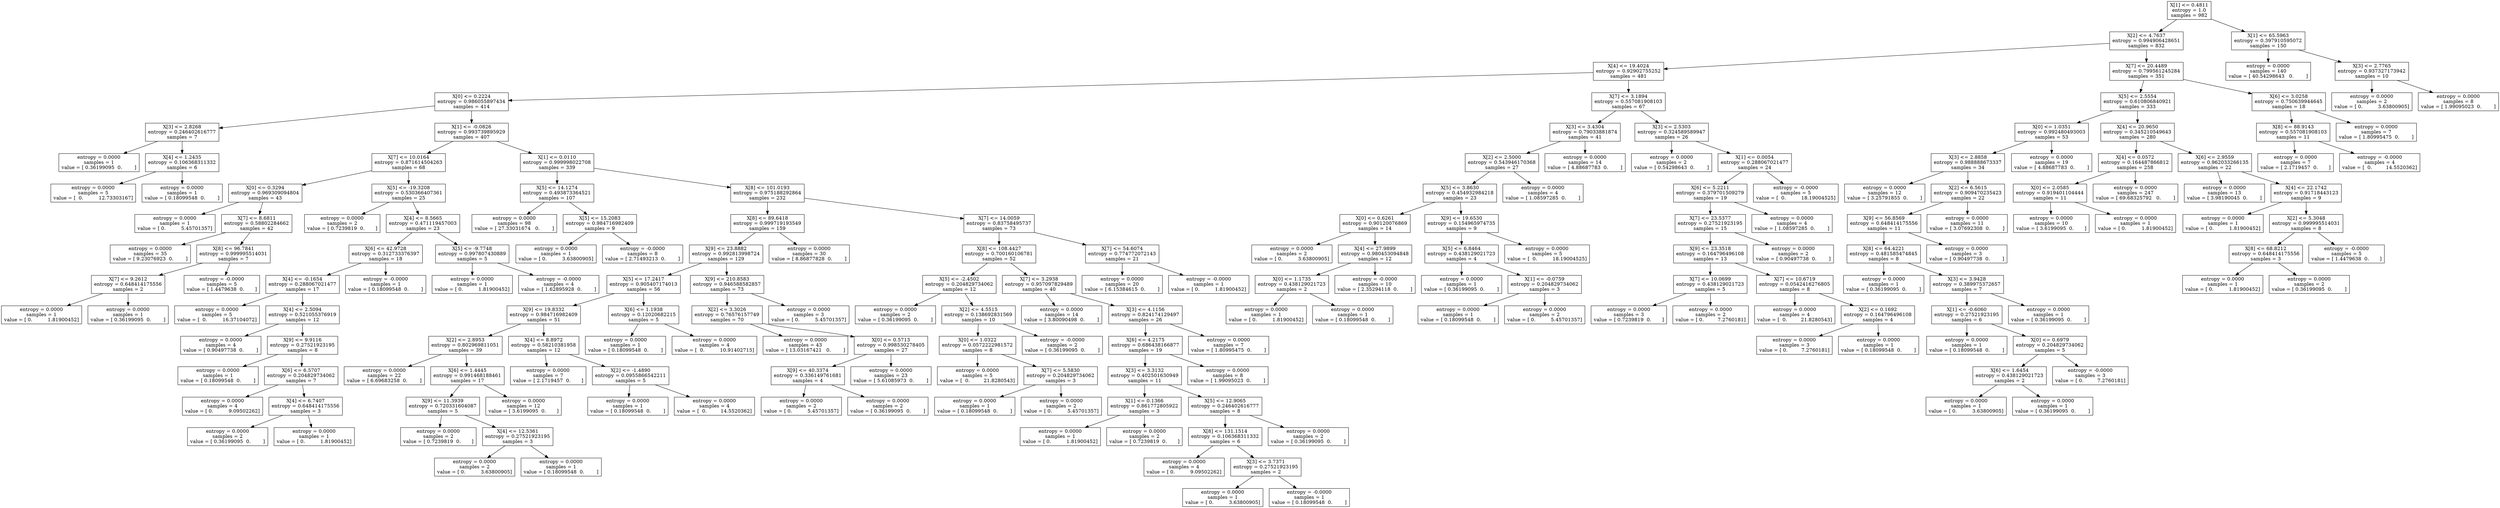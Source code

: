 digraph Tree {
0 [label="X[1] <= 0.4811\nentropy = 1.0\nsamples = 982", shape="box"] ;
1 [label="X[2] <= 4.7637\nentropy = 0.994906428651\nsamples = 832", shape="box"] ;
0 -> 1 ;
2 [label="X[4] <= 19.4024\nentropy = 0.92902755252\nsamples = 481", shape="box"] ;
1 -> 2 ;
3 [label="X[0] <= 0.2224\nentropy = 0.986055897434\nsamples = 414", shape="box"] ;
2 -> 3 ;
4 [label="X[3] <= 2.8268\nentropy = 0.246402616777\nsamples = 7", shape="box"] ;
3 -> 4 ;
5 [label="entropy = 0.0000\nsamples = 1\nvalue = [ 0.36199095  0.        ]", shape="box"] ;
4 -> 5 ;
6 [label="X[4] <= 1.2435\nentropy = 0.106368311332\nsamples = 6", shape="box"] ;
4 -> 6 ;
7 [label="entropy = 0.0000\nsamples = 5\nvalue = [  0.          12.73303167]", shape="box"] ;
6 -> 7 ;
8 [label="entropy = 0.0000\nsamples = 1\nvalue = [ 0.18099548  0.        ]", shape="box"] ;
6 -> 8 ;
9 [label="X[1] <= -0.0826\nentropy = 0.993739895929\nsamples = 407", shape="box"] ;
3 -> 9 ;
10 [label="X[7] <= 10.0164\nentropy = 0.871614504263\nsamples = 68", shape="box"] ;
9 -> 10 ;
11 [label="X[0] <= 0.3294\nentropy = 0.969309094804\nsamples = 43", shape="box"] ;
10 -> 11 ;
12 [label="entropy = 0.0000\nsamples = 1\nvalue = [ 0.          5.45701357]", shape="box"] ;
11 -> 12 ;
13 [label="X[7] <= 8.6811\nentropy = 0.58802284662\nsamples = 42", shape="box"] ;
11 -> 13 ;
14 [label="entropy = 0.0000\nsamples = 35\nvalue = [ 9.23076923  0.        ]", shape="box"] ;
13 -> 14 ;
15 [label="X[8] <= 96.7841\nentropy = 0.999995514031\nsamples = 7", shape="box"] ;
13 -> 15 ;
16 [label="X[7] <= 9.2612\nentropy = 0.648414175556\nsamples = 2", shape="box"] ;
15 -> 16 ;
17 [label="entropy = 0.0000\nsamples = 1\nvalue = [ 0.          1.81900452]", shape="box"] ;
16 -> 17 ;
18 [label="entropy = 0.0000\nsamples = 1\nvalue = [ 0.36199095  0.        ]", shape="box"] ;
16 -> 18 ;
19 [label="entropy = -0.0000\nsamples = 5\nvalue = [ 1.4479638  0.       ]", shape="box"] ;
15 -> 19 ;
20 [label="X[5] <= -19.3208\nentropy = 0.530366407361\nsamples = 25", shape="box"] ;
10 -> 20 ;
21 [label="entropy = 0.0000\nsamples = 2\nvalue = [ 0.7239819  0.       ]", shape="box"] ;
20 -> 21 ;
22 [label="X[4] <= 8.5665\nentropy = 0.471119457003\nsamples = 23", shape="box"] ;
20 -> 22 ;
23 [label="X[6] <= 42.9728\nentropy = 0.312733376397\nsamples = 18", shape="box"] ;
22 -> 23 ;
24 [label="X[4] <= -0.1654\nentropy = 0.288067021477\nsamples = 17", shape="box"] ;
23 -> 24 ;
25 [label="entropy = 0.0000\nsamples = 5\nvalue = [  0.          16.37104072]", shape="box"] ;
24 -> 25 ;
26 [label="X[4] <= 2.5094\nentropy = 0.521055376919\nsamples = 12", shape="box"] ;
24 -> 26 ;
27 [label="entropy = 0.0000\nsamples = 4\nvalue = [ 0.90497738  0.        ]", shape="box"] ;
26 -> 27 ;
28 [label="X[9] <= 9.9116\nentropy = 0.27521923195\nsamples = 8", shape="box"] ;
26 -> 28 ;
29 [label="entropy = 0.0000\nsamples = 1\nvalue = [ 0.18099548  0.        ]", shape="box"] ;
28 -> 29 ;
30 [label="X[6] <= 6.5707\nentropy = 0.204829734062\nsamples = 7", shape="box"] ;
28 -> 30 ;
31 [label="entropy = 0.0000\nsamples = 4\nvalue = [ 0.          9.09502262]", shape="box"] ;
30 -> 31 ;
32 [label="X[4] <= 6.7407\nentropy = 0.648414175556\nsamples = 3", shape="box"] ;
30 -> 32 ;
33 [label="entropy = 0.0000\nsamples = 2\nvalue = [ 0.36199095  0.        ]", shape="box"] ;
32 -> 33 ;
34 [label="entropy = 0.0000\nsamples = 1\nvalue = [ 0.          1.81900452]", shape="box"] ;
32 -> 34 ;
35 [label="entropy = -0.0000\nsamples = 1\nvalue = [ 0.18099548  0.        ]", shape="box"] ;
23 -> 35 ;
36 [label="X[5] <= -9.7748\nentropy = 0.997807430889\nsamples = 5", shape="box"] ;
22 -> 36 ;
37 [label="entropy = 0.0000\nsamples = 1\nvalue = [ 0.          1.81900452]", shape="box"] ;
36 -> 37 ;
38 [label="entropy = -0.0000\nsamples = 4\nvalue = [ 1.62895928  0.        ]", shape="box"] ;
36 -> 38 ;
39 [label="X[1] <= 0.0110\nentropy = 0.999998022708\nsamples = 339", shape="box"] ;
9 -> 39 ;
40 [label="X[5] <= 14.1274\nentropy = 0.493873364521\nsamples = 107", shape="box"] ;
39 -> 40 ;
41 [label="entropy = 0.0000\nsamples = 98\nvalue = [ 27.33031674   0.        ]", shape="box"] ;
40 -> 41 ;
42 [label="X[5] <= 15.2083\nentropy = 0.984716982409\nsamples = 9", shape="box"] ;
40 -> 42 ;
43 [label="entropy = 0.0000\nsamples = 1\nvalue = [ 0.          3.63800905]", shape="box"] ;
42 -> 43 ;
44 [label="entropy = -0.0000\nsamples = 8\nvalue = [ 2.71493213  0.        ]", shape="box"] ;
42 -> 44 ;
45 [label="X[8] <= 101.0193\nentropy = 0.975188292864\nsamples = 232", shape="box"] ;
39 -> 45 ;
46 [label="X[8] <= 89.6418\nentropy = 0.999719193549\nsamples = 159", shape="box"] ;
45 -> 46 ;
47 [label="X[9] <= 23.8882\nentropy = 0.992813998724\nsamples = 129", shape="box"] ;
46 -> 47 ;
48 [label="X[5] <= 17.2417\nentropy = 0.905407174013\nsamples = 56", shape="box"] ;
47 -> 48 ;
49 [label="X[9] <= 19.8332\nentropy = 0.984716982409\nsamples = 51", shape="box"] ;
48 -> 49 ;
50 [label="X[2] <= 2.8953\nentropy = 0.802969811051\nsamples = 39", shape="box"] ;
49 -> 50 ;
51 [label="entropy = 0.0000\nsamples = 22\nvalue = [ 6.69683258  0.        ]", shape="box"] ;
50 -> 51 ;
52 [label="X[6] <= 1.4445\nentropy = 0.991468188461\nsamples = 17", shape="box"] ;
50 -> 52 ;
53 [label="X[9] <= 11.3939\nentropy = 0.720331604087\nsamples = 5", shape="box"] ;
52 -> 53 ;
54 [label="entropy = 0.0000\nsamples = 2\nvalue = [ 0.7239819  0.       ]", shape="box"] ;
53 -> 54 ;
55 [label="X[4] <= 12.5361\nentropy = 0.27521923195\nsamples = 3", shape="box"] ;
53 -> 55 ;
56 [label="entropy = 0.0000\nsamples = 2\nvalue = [ 0.          3.63800905]", shape="box"] ;
55 -> 56 ;
57 [label="entropy = 0.0000\nsamples = 1\nvalue = [ 0.18099548  0.        ]", shape="box"] ;
55 -> 57 ;
58 [label="entropy = 0.0000\nsamples = 12\nvalue = [ 3.6199095  0.       ]", shape="box"] ;
52 -> 58 ;
59 [label="X[4] <= 8.8972\nentropy = 0.58210381958\nsamples = 12", shape="box"] ;
49 -> 59 ;
60 [label="entropy = 0.0000\nsamples = 7\nvalue = [ 2.1719457  0.       ]", shape="box"] ;
59 -> 60 ;
61 [label="X[2] <= -1.4890\nentropy = 0.0955866542211\nsamples = 5", shape="box"] ;
59 -> 61 ;
62 [label="entropy = 0.0000\nsamples = 1\nvalue = [ 0.18099548  0.        ]", shape="box"] ;
61 -> 62 ;
63 [label="entropy = 0.0000\nsamples = 4\nvalue = [  0.         14.5520362]", shape="box"] ;
61 -> 63 ;
64 [label="X[6] <= 1.1938\nentropy = 0.12020682215\nsamples = 5", shape="box"] ;
48 -> 64 ;
65 [label="entropy = 0.0000\nsamples = 1\nvalue = [ 0.18099548  0.        ]", shape="box"] ;
64 -> 65 ;
66 [label="entropy = 0.0000\nsamples = 4\nvalue = [  0.          10.91402715]", shape="box"] ;
64 -> 66 ;
67 [label="X[9] <= 210.8583\nentropy = 0.946588582857\nsamples = 73", shape="box"] ;
47 -> 67 ;
68 [label="X[2] <= 3.3026\nentropy = 0.76576157749\nsamples = 70", shape="box"] ;
67 -> 68 ;
69 [label="entropy = 0.0000\nsamples = 43\nvalue = [ 13.03167421   0.        ]", shape="box"] ;
68 -> 69 ;
70 [label="X[0] <= 0.5713\nentropy = 0.998530278405\nsamples = 27", shape="box"] ;
68 -> 70 ;
71 [label="X[9] <= 40.3374\nentropy = 0.336149761681\nsamples = 4", shape="box"] ;
70 -> 71 ;
72 [label="entropy = 0.0000\nsamples = 2\nvalue = [ 0.          5.45701357]", shape="box"] ;
71 -> 72 ;
73 [label="entropy = 0.0000\nsamples = 2\nvalue = [ 0.36199095  0.        ]", shape="box"] ;
71 -> 73 ;
74 [label="entropy = 0.0000\nsamples = 23\nvalue = [ 5.61085973  0.        ]", shape="box"] ;
70 -> 74 ;
75 [label="entropy = 0.0000\nsamples = 3\nvalue = [ 0.          5.45701357]", shape="box"] ;
67 -> 75 ;
76 [label="entropy = 0.0000\nsamples = 30\nvalue = [ 8.86877828  0.        ]", shape="box"] ;
46 -> 76 ;
77 [label="X[7] <= 14.0059\nentropy = 0.83758495737\nsamples = 73", shape="box"] ;
45 -> 77 ;
78 [label="X[8] <= 108.4427\nentropy = 0.700160106781\nsamples = 52", shape="box"] ;
77 -> 78 ;
79 [label="X[5] <= -2.4502\nentropy = 0.204829734062\nsamples = 12", shape="box"] ;
78 -> 79 ;
80 [label="entropy = 0.0000\nsamples = 2\nvalue = [ 0.36199095  0.        ]", shape="box"] ;
79 -> 80 ;
81 [label="X[2] <= 4.5515\nentropy = 0.138692831569\nsamples = 10", shape="box"] ;
79 -> 81 ;
82 [label="X[0] <= 1.0322\nentropy = 0.0572222981572\nsamples = 8", shape="box"] ;
81 -> 82 ;
83 [label="entropy = 0.0000\nsamples = 5\nvalue = [  0.         21.8280543]", shape="box"] ;
82 -> 83 ;
84 [label="X[7] <= 5.5830\nentropy = 0.204829734062\nsamples = 3", shape="box"] ;
82 -> 84 ;
85 [label="entropy = 0.0000\nsamples = 1\nvalue = [ 0.18099548  0.        ]", shape="box"] ;
84 -> 85 ;
86 [label="entropy = 0.0000\nsamples = 2\nvalue = [ 0.          5.45701357]", shape="box"] ;
84 -> 86 ;
87 [label="entropy = -0.0000\nsamples = 2\nvalue = [ 0.36199095  0.        ]", shape="box"] ;
81 -> 87 ;
88 [label="X[7] <= 3.2938\nentropy = 0.957097829489\nsamples = 40", shape="box"] ;
78 -> 88 ;
89 [label="entropy = 0.0000\nsamples = 14\nvalue = [ 3.80090498  0.        ]", shape="box"] ;
88 -> 89 ;
90 [label="X[3] <= 4.1156\nentropy = 0.824174129497\nsamples = 26", shape="box"] ;
88 -> 90 ;
91 [label="X[6] <= 4.2175\nentropy = 0.686438166877\nsamples = 19", shape="box"] ;
90 -> 91 ;
92 [label="X[3] <= 3.3132\nentropy = 0.402501630949\nsamples = 11", shape="box"] ;
91 -> 92 ;
93 [label="X[1] <= 0.1366\nentropy = 0.861772805922\nsamples = 3", shape="box"] ;
92 -> 93 ;
94 [label="entropy = 0.0000\nsamples = 1\nvalue = [ 0.          1.81900452]", shape="box"] ;
93 -> 94 ;
95 [label="entropy = 0.0000\nsamples = 2\nvalue = [ 0.7239819  0.       ]", shape="box"] ;
93 -> 95 ;
96 [label="X[5] <= 12.9065\nentropy = 0.246402616777\nsamples = 8", shape="box"] ;
92 -> 96 ;
97 [label="X[8] <= 131.1514\nentropy = 0.106368311332\nsamples = 6", shape="box"] ;
96 -> 97 ;
98 [label="entropy = 0.0000\nsamples = 4\nvalue = [ 0.          9.09502262]", shape="box"] ;
97 -> 98 ;
99 [label="X[3] <= 3.7371\nentropy = 0.27521923195\nsamples = 2", shape="box"] ;
97 -> 99 ;
100 [label="entropy = 0.0000\nsamples = 1\nvalue = [ 0.          3.63800905]", shape="box"] ;
99 -> 100 ;
101 [label="entropy = -0.0000\nsamples = 1\nvalue = [ 0.18099548  0.        ]", shape="box"] ;
99 -> 101 ;
102 [label="entropy = 0.0000\nsamples = 2\nvalue = [ 0.36199095  0.        ]", shape="box"] ;
96 -> 102 ;
103 [label="entropy = 0.0000\nsamples = 8\nvalue = [ 1.99095023  0.        ]", shape="box"] ;
91 -> 103 ;
104 [label="entropy = 0.0000\nsamples = 7\nvalue = [ 1.80995475  0.        ]", shape="box"] ;
90 -> 104 ;
105 [label="X[7] <= 54.6074\nentropy = 0.774772072143\nsamples = 21", shape="box"] ;
77 -> 105 ;
106 [label="entropy = 0.0000\nsamples = 20\nvalue = [ 6.15384615  0.        ]", shape="box"] ;
105 -> 106 ;
107 [label="entropy = -0.0000\nsamples = 1\nvalue = [ 0.          1.81900452]", shape="box"] ;
105 -> 107 ;
108 [label="X[7] <= 3.1894\nentropy = 0.557081908103\nsamples = 67", shape="box"] ;
2 -> 108 ;
109 [label="X[3] <= 3.4304\nentropy = 0.79033881874\nsamples = 41", shape="box"] ;
108 -> 109 ;
110 [label="X[2] <= 2.5000\nentropy = 0.543946170368\nsamples = 27", shape="box"] ;
109 -> 110 ;
111 [label="X[5] <= 3.8630\nentropy = 0.454932984218\nsamples = 23", shape="box"] ;
110 -> 111 ;
112 [label="X[0] <= 0.6261\nentropy = 0.90120076869\nsamples = 14", shape="box"] ;
111 -> 112 ;
113 [label="entropy = 0.0000\nsamples = 2\nvalue = [ 0.          3.63800905]", shape="box"] ;
112 -> 113 ;
114 [label="X[4] <= 27.9899\nentropy = 0.980453094848\nsamples = 12", shape="box"] ;
112 -> 114 ;
115 [label="X[0] <= 1.1735\nentropy = 0.438129021723\nsamples = 2", shape="box"] ;
114 -> 115 ;
116 [label="entropy = 0.0000\nsamples = 1\nvalue = [ 0.          1.81900452]", shape="box"] ;
115 -> 116 ;
117 [label="entropy = 0.0000\nsamples = 1\nvalue = [ 0.18099548  0.        ]", shape="box"] ;
115 -> 117 ;
118 [label="entropy = -0.0000\nsamples = 10\nvalue = [ 2.35294118  0.        ]", shape="box"] ;
114 -> 118 ;
119 [label="X[9] <= 19.6530\nentropy = 0.154965974735\nsamples = 9", shape="box"] ;
111 -> 119 ;
120 [label="X[5] <= 6.8464\nentropy = 0.438129021723\nsamples = 4", shape="box"] ;
119 -> 120 ;
121 [label="entropy = 0.0000\nsamples = 1\nvalue = [ 0.36199095  0.        ]", shape="box"] ;
120 -> 121 ;
122 [label="X[1] <= -0.0759\nentropy = 0.204829734062\nsamples = 3", shape="box"] ;
120 -> 122 ;
123 [label="entropy = 0.0000\nsamples = 1\nvalue = [ 0.18099548  0.        ]", shape="box"] ;
122 -> 123 ;
124 [label="entropy = 0.0000\nsamples = 2\nvalue = [ 0.          5.45701357]", shape="box"] ;
122 -> 124 ;
125 [label="entropy = 0.0000\nsamples = 5\nvalue = [  0.          18.19004525]", shape="box"] ;
119 -> 125 ;
126 [label="entropy = 0.0000\nsamples = 4\nvalue = [ 1.08597285  0.        ]", shape="box"] ;
110 -> 126 ;
127 [label="entropy = 0.0000\nsamples = 14\nvalue = [ 4.88687783  0.        ]", shape="box"] ;
109 -> 127 ;
128 [label="X[3] <= 2.5303\nentropy = 0.324589589947\nsamples = 26", shape="box"] ;
108 -> 128 ;
129 [label="entropy = 0.0000\nsamples = 2\nvalue = [ 0.54298643  0.        ]", shape="box"] ;
128 -> 129 ;
130 [label="X[1] <= 0.0054\nentropy = 0.288067021477\nsamples = 24", shape="box"] ;
128 -> 130 ;
131 [label="X[6] <= 5.2211\nentropy = 0.379701509279\nsamples = 19", shape="box"] ;
130 -> 131 ;
132 [label="X[7] <= 23.5377\nentropy = 0.27521923195\nsamples = 15", shape="box"] ;
131 -> 132 ;
133 [label="X[9] <= 23.3518\nentropy = 0.164796496108\nsamples = 13", shape="box"] ;
132 -> 133 ;
134 [label="X[7] <= 10.0699\nentropy = 0.438129021723\nsamples = 5", shape="box"] ;
133 -> 134 ;
135 [label="entropy = 0.0000\nsamples = 3\nvalue = [ 0.7239819  0.       ]", shape="box"] ;
134 -> 135 ;
136 [label="entropy = 0.0000\nsamples = 2\nvalue = [ 0.         7.2760181]", shape="box"] ;
134 -> 136 ;
137 [label="X[7] <= 10.6719\nentropy = 0.0542416276805\nsamples = 8", shape="box"] ;
133 -> 137 ;
138 [label="entropy = 0.0000\nsamples = 4\nvalue = [  0.         21.8280543]", shape="box"] ;
137 -> 138 ;
139 [label="X[2] <= 0.1692\nentropy = 0.164796496108\nsamples = 4", shape="box"] ;
137 -> 139 ;
140 [label="entropy = 0.0000\nsamples = 3\nvalue = [ 0.         7.2760181]", shape="box"] ;
139 -> 140 ;
141 [label="entropy = 0.0000\nsamples = 1\nvalue = [ 0.18099548  0.        ]", shape="box"] ;
139 -> 141 ;
142 [label="entropy = 0.0000\nsamples = 2\nvalue = [ 0.90497738  0.        ]", shape="box"] ;
132 -> 142 ;
143 [label="entropy = 0.0000\nsamples = 4\nvalue = [ 1.08597285  0.        ]", shape="box"] ;
131 -> 143 ;
144 [label="entropy = -0.0000\nsamples = 5\nvalue = [  0.          18.19004525]", shape="box"] ;
130 -> 144 ;
145 [label="X[7] <= 20.4489\nentropy = 0.799561245284\nsamples = 351", shape="box"] ;
1 -> 145 ;
146 [label="X[5] <= 2.5554\nentropy = 0.610806840921\nsamples = 333", shape="box"] ;
145 -> 146 ;
147 [label="X[0] <= 1.0351\nentropy = 0.992480493003\nsamples = 53", shape="box"] ;
146 -> 147 ;
148 [label="X[3] <= 2.8858\nentropy = 0.988888673337\nsamples = 34", shape="box"] ;
147 -> 148 ;
149 [label="entropy = 0.0000\nsamples = 12\nvalue = [ 3.25791855  0.        ]", shape="box"] ;
148 -> 149 ;
150 [label="X[2] <= 6.5615\nentropy = 0.909470235423\nsamples = 22", shape="box"] ;
148 -> 150 ;
151 [label="X[9] <= 56.8569\nentropy = 0.648414175556\nsamples = 11", shape="box"] ;
150 -> 151 ;
152 [label="X[8] <= 64.4221\nentropy = 0.481585474845\nsamples = 8", shape="box"] ;
151 -> 152 ;
153 [label="entropy = 0.0000\nsamples = 1\nvalue = [ 0.36199095  0.        ]", shape="box"] ;
152 -> 153 ;
154 [label="X[3] <= 3.9428\nentropy = 0.389975372657\nsamples = 7", shape="box"] ;
152 -> 154 ;
155 [label="X[1] <= -0.6060\nentropy = 0.27521923195\nsamples = 6", shape="box"] ;
154 -> 155 ;
156 [label="entropy = 0.0000\nsamples = 1\nvalue = [ 0.18099548  0.        ]", shape="box"] ;
155 -> 156 ;
157 [label="X[0] <= 0.6979\nentropy = 0.204829734062\nsamples = 5", shape="box"] ;
155 -> 157 ;
158 [label="X[6] <= 1.6454\nentropy = 0.438129021723\nsamples = 2", shape="box"] ;
157 -> 158 ;
159 [label="entropy = 0.0000\nsamples = 1\nvalue = [ 0.          3.63800905]", shape="box"] ;
158 -> 159 ;
160 [label="entropy = 0.0000\nsamples = 1\nvalue = [ 0.36199095  0.        ]", shape="box"] ;
158 -> 160 ;
161 [label="entropy = -0.0000\nsamples = 3\nvalue = [ 0.         7.2760181]", shape="box"] ;
157 -> 161 ;
162 [label="entropy = 0.0000\nsamples = 1\nvalue = [ 0.36199095  0.        ]", shape="box"] ;
154 -> 162 ;
163 [label="entropy = 0.0000\nsamples = 3\nvalue = [ 0.90497738  0.        ]", shape="box"] ;
151 -> 163 ;
164 [label="entropy = 0.0000\nsamples = 11\nvalue = [ 3.07692308  0.        ]", shape="box"] ;
150 -> 164 ;
165 [label="entropy = 0.0000\nsamples = 19\nvalue = [ 4.88687783  0.        ]", shape="box"] ;
147 -> 165 ;
166 [label="X[4] <= 20.9650\nentropy = 0.345210549643\nsamples = 280", shape="box"] ;
146 -> 166 ;
167 [label="X[4] <= 0.0572\nentropy = 0.164487866812\nsamples = 258", shape="box"] ;
166 -> 167 ;
168 [label="X[0] <= 2.0585\nentropy = 0.919401104444\nsamples = 11", shape="box"] ;
167 -> 168 ;
169 [label="entropy = 0.0000\nsamples = 10\nvalue = [ 3.6199095  0.       ]", shape="box"] ;
168 -> 169 ;
170 [label="entropy = 0.0000\nsamples = 1\nvalue = [ 0.          1.81900452]", shape="box"] ;
168 -> 170 ;
171 [label="entropy = 0.0000\nsamples = 247\nvalue = [ 69.68325792   0.        ]", shape="box"] ;
167 -> 171 ;
172 [label="X[6] <= 2.9559\nentropy = 0.962033266135\nsamples = 22", shape="box"] ;
166 -> 172 ;
173 [label="entropy = 0.0000\nsamples = 13\nvalue = [ 3.98190045  0.        ]", shape="box"] ;
172 -> 173 ;
174 [label="X[4] <= 22.1742\nentropy = 0.91718443123\nsamples = 9", shape="box"] ;
172 -> 174 ;
175 [label="entropy = 0.0000\nsamples = 1\nvalue = [ 0.          1.81900452]", shape="box"] ;
174 -> 175 ;
176 [label="X[2] <= 5.3048\nentropy = 0.999995514031\nsamples = 8", shape="box"] ;
174 -> 176 ;
177 [label="X[8] <= 68.8212\nentropy = 0.648414175556\nsamples = 3", shape="box"] ;
176 -> 177 ;
178 [label="entropy = 0.0000\nsamples = 1\nvalue = [ 0.          1.81900452]", shape="box"] ;
177 -> 178 ;
179 [label="entropy = 0.0000\nsamples = 2\nvalue = [ 0.36199095  0.        ]", shape="box"] ;
177 -> 179 ;
180 [label="entropy = -0.0000\nsamples = 5\nvalue = [ 1.4479638  0.       ]", shape="box"] ;
176 -> 180 ;
181 [label="X[6] <= 3.0258\nentropy = 0.750639944645\nsamples = 18", shape="box"] ;
145 -> 181 ;
182 [label="X[8] <= 88.9143\nentropy = 0.557081908103\nsamples = 11", shape="box"] ;
181 -> 182 ;
183 [label="entropy = 0.0000\nsamples = 7\nvalue = [ 2.1719457  0.       ]", shape="box"] ;
182 -> 183 ;
184 [label="entropy = -0.0000\nsamples = 4\nvalue = [  0.         14.5520362]", shape="box"] ;
182 -> 184 ;
185 [label="entropy = 0.0000\nsamples = 7\nvalue = [ 1.80995475  0.        ]", shape="box"] ;
181 -> 185 ;
186 [label="X[1] <= 65.5963\nentropy = 0.397910595072\nsamples = 150", shape="box"] ;
0 -> 186 ;
187 [label="entropy = 0.0000\nsamples = 140\nvalue = [ 40.54298643   0.        ]", shape="box"] ;
186 -> 187 ;
188 [label="X[3] <= 2.7765\nentropy = 0.937327173942\nsamples = 10", shape="box"] ;
186 -> 188 ;
189 [label="entropy = 0.0000\nsamples = 2\nvalue = [ 0.          3.63800905]", shape="box"] ;
188 -> 189 ;
190 [label="entropy = 0.0000\nsamples = 8\nvalue = [ 1.99095023  0.        ]", shape="box"] ;
188 -> 190 ;
}